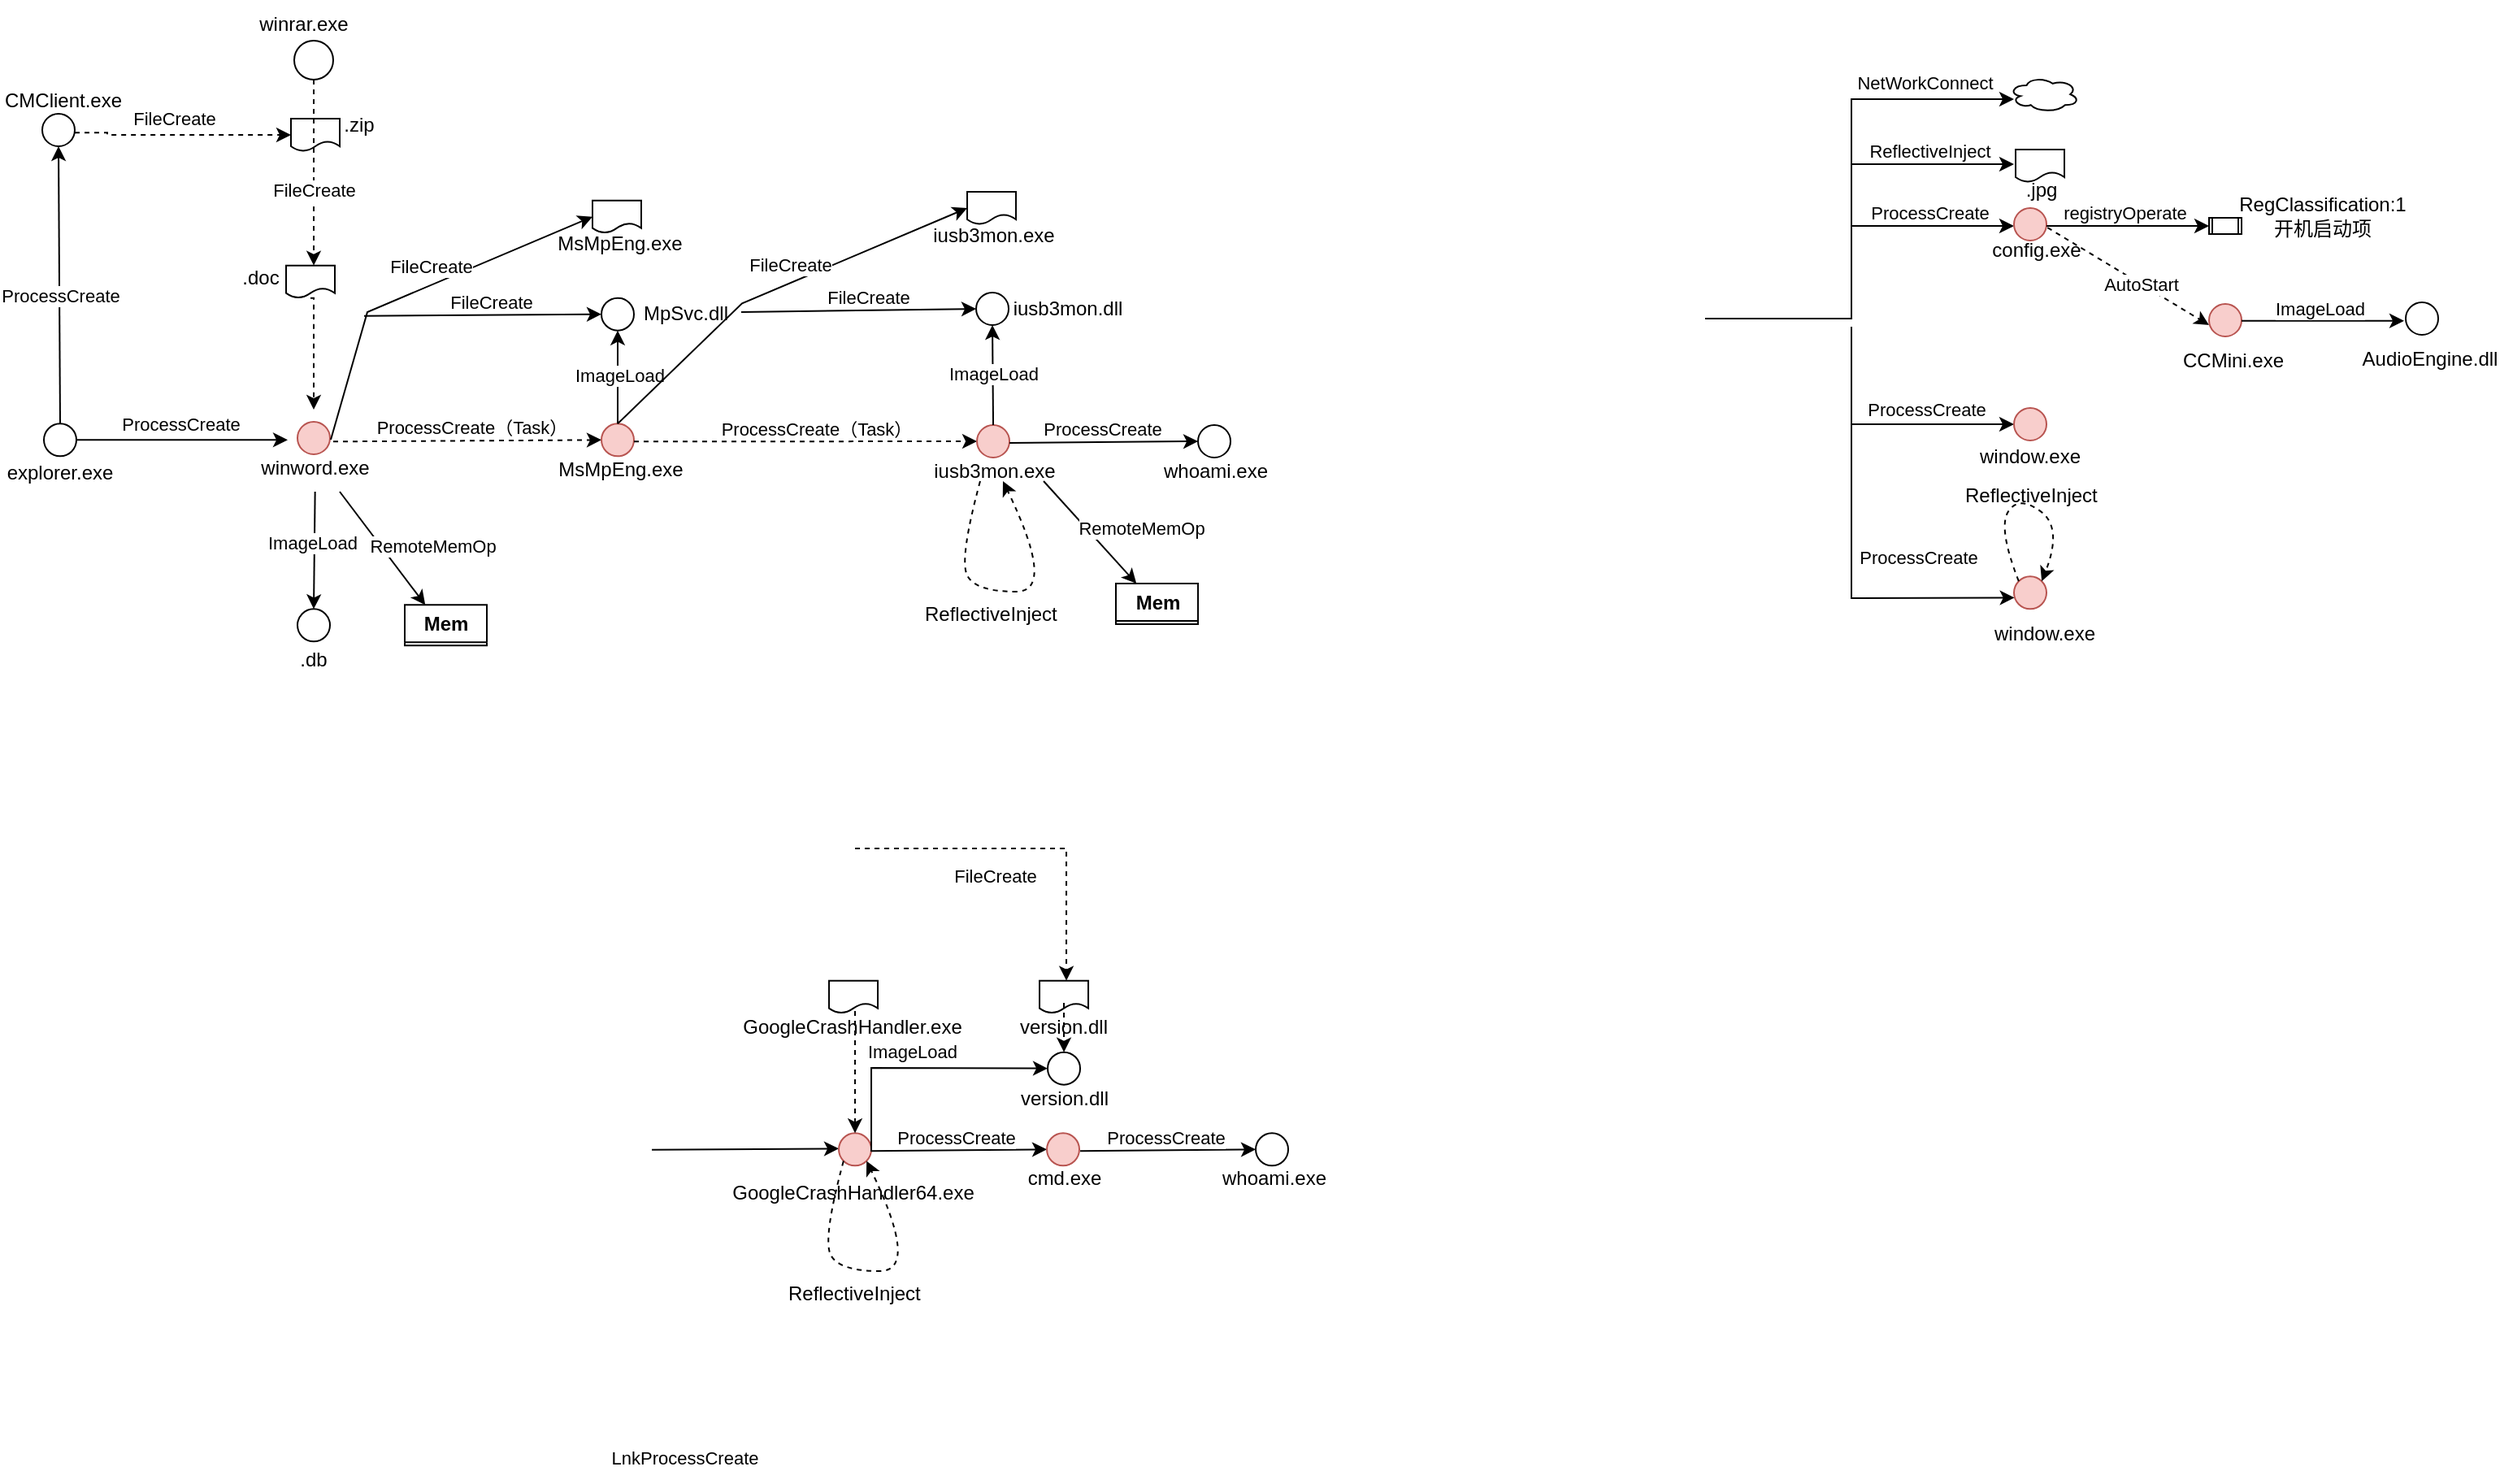 <mxfile version="24.7.8">
  <diagram name="第 1 页" id="TM_qCaVFwfWzXO-s07Fd">
    <mxGraphModel dx="1036" dy="457" grid="1" gridSize="10" guides="1" tooltips="1" connect="1" arrows="1" fold="1" page="1" pageScale="1" pageWidth="827" pageHeight="1169" math="0" shadow="0">
      <root>
        <mxCell id="0" />
        <mxCell id="1" parent="0" />
        <mxCell id="IZgogRWlO1CkMbzcWn_G-1" value="" style="ellipse;whiteSpace=wrap;html=1;aspect=fixed;" vertex="1" parent="1">
          <mxGeometry x="48" y="358.67" width="20" height="20" as="geometry" />
        </mxCell>
        <mxCell id="IZgogRWlO1CkMbzcWn_G-2" value="" style="endArrow=classic;html=1;rounded=0;exitX=1;exitY=0.5;exitDx=0;exitDy=0;" edge="1" parent="1" source="IZgogRWlO1CkMbzcWn_G-1">
          <mxGeometry width="50" height="50" relative="1" as="geometry">
            <mxPoint x="298" y="353.67" as="sourcePoint" />
            <mxPoint x="198" y="368.67" as="targetPoint" />
          </mxGeometry>
        </mxCell>
        <mxCell id="IZgogRWlO1CkMbzcWn_G-3" value="ProcessCreate" style="edgeLabel;html=1;align=center;verticalAlign=middle;resizable=0;points=[];" vertex="1" connectable="0" parent="IZgogRWlO1CkMbzcWn_G-2">
          <mxGeometry x="-0.16" y="3" relative="1" as="geometry">
            <mxPoint x="9" y="-7" as="offset" />
          </mxGeometry>
        </mxCell>
        <mxCell id="IZgogRWlO1CkMbzcWn_G-4" value="" style="endArrow=classic;html=1;rounded=0;entryX=0;entryY=0.5;entryDx=0;entryDy=0;" edge="1" parent="1" target="IZgogRWlO1CkMbzcWn_G-7">
          <mxGeometry width="50" height="50" relative="1" as="geometry">
            <mxPoint x="1160" y="299" as="sourcePoint" />
            <mxPoint x="1208" y="449" as="targetPoint" />
            <Array as="points">
              <mxPoint x="1160" y="359" />
            </Array>
          </mxGeometry>
        </mxCell>
        <mxCell id="IZgogRWlO1CkMbzcWn_G-5" value="ProcessCreate" style="edgeLabel;html=1;align=center;verticalAlign=middle;resizable=0;points=[];" vertex="1" connectable="0" parent="IZgogRWlO1CkMbzcWn_G-4">
          <mxGeometry x="-0.16" y="3" relative="1" as="geometry">
            <mxPoint x="39" y="-6" as="offset" />
          </mxGeometry>
        </mxCell>
        <mxCell id="IZgogRWlO1CkMbzcWn_G-6" value="explorer.exe" style="text;strokeColor=none;align=center;fillColor=none;html=1;verticalAlign=middle;whiteSpace=wrap;rounded=0;" vertex="1" parent="1">
          <mxGeometry x="28" y="373.67" width="60" height="30" as="geometry" />
        </mxCell>
        <mxCell id="IZgogRWlO1CkMbzcWn_G-7" value="" style="ellipse;whiteSpace=wrap;html=1;aspect=fixed;fillColor=#f8cecc;strokeColor=#b85450;" vertex="1" parent="1">
          <mxGeometry x="1260" y="349" width="20" height="20" as="geometry" />
        </mxCell>
        <mxCell id="IZgogRWlO1CkMbzcWn_G-8" value="window.exe" style="text;strokeColor=none;align=center;fillColor=none;html=1;verticalAlign=middle;whiteSpace=wrap;rounded=0;" vertex="1" parent="1">
          <mxGeometry x="1240" y="364" width="60" height="30" as="geometry" />
        </mxCell>
        <mxCell id="IZgogRWlO1CkMbzcWn_G-9" value="" style="endArrow=classic;html=1;rounded=0;exitX=0.5;exitY=0;exitDx=0;exitDy=0;entryX=0.5;entryY=1;entryDx=0;entryDy=0;" edge="1" parent="1" source="IZgogRWlO1CkMbzcWn_G-1" target="IZgogRWlO1CkMbzcWn_G-11">
          <mxGeometry width="50" height="50" relative="1" as="geometry">
            <mxPoint x="57" y="274.17" as="sourcePoint" />
            <mxPoint x="57" y="190" as="targetPoint" />
          </mxGeometry>
        </mxCell>
        <mxCell id="IZgogRWlO1CkMbzcWn_G-10" value="ProcessCreate" style="edgeLabel;html=1;align=center;verticalAlign=middle;resizable=0;points=[];" vertex="1" connectable="0" parent="IZgogRWlO1CkMbzcWn_G-9">
          <mxGeometry x="-0.16" y="3" relative="1" as="geometry">
            <mxPoint x="3" y="-7" as="offset" />
          </mxGeometry>
        </mxCell>
        <mxCell id="IZgogRWlO1CkMbzcWn_G-11" value="" style="ellipse;whiteSpace=wrap;html=1;aspect=fixed;" vertex="1" parent="1">
          <mxGeometry x="47" y="168" width="20" height="20" as="geometry" />
        </mxCell>
        <mxCell id="IZgogRWlO1CkMbzcWn_G-12" value="CMClient.exe" style="text;strokeColor=none;align=center;fillColor=none;html=1;verticalAlign=middle;whiteSpace=wrap;rounded=0;" vertex="1" parent="1">
          <mxGeometry x="30" y="145" width="60" height="30" as="geometry" />
        </mxCell>
        <mxCell id="IZgogRWlO1CkMbzcWn_G-13" value="" style="endArrow=classic;html=1;rounded=0;exitX=1;exitY=0.5;exitDx=0;exitDy=0;edgeStyle=elbowEdgeStyle;dashed=1;entryX=0;entryY=0.5;entryDx=0;entryDy=0;" edge="1" parent="1" target="IZgogRWlO1CkMbzcWn_G-15">
          <mxGeometry width="50" height="50" relative="1" as="geometry">
            <mxPoint x="67" y="179.58" as="sourcePoint" />
            <mxPoint x="117" y="120" as="targetPoint" />
            <Array as="points">
              <mxPoint x="87" y="180" />
            </Array>
          </mxGeometry>
        </mxCell>
        <mxCell id="IZgogRWlO1CkMbzcWn_G-14" value="FileCreate" style="edgeLabel;html=1;align=center;verticalAlign=middle;resizable=0;points=[];" vertex="1" connectable="0" parent="IZgogRWlO1CkMbzcWn_G-13">
          <mxGeometry x="-0.16" y="3" relative="1" as="geometry">
            <mxPoint x="6" y="-7" as="offset" />
          </mxGeometry>
        </mxCell>
        <mxCell id="IZgogRWlO1CkMbzcWn_G-15" value="" style="shape=document;whiteSpace=wrap;html=1;boundedLbl=1;" vertex="1" parent="1">
          <mxGeometry x="200" y="171" width="30" height="20" as="geometry" />
        </mxCell>
        <mxCell id="IZgogRWlO1CkMbzcWn_G-16" value=".zip" style="text;strokeColor=none;align=center;fillColor=none;html=1;verticalAlign=middle;whiteSpace=wrap;rounded=0;" vertex="1" parent="1">
          <mxGeometry x="212" y="160" width="60" height="30" as="geometry" />
        </mxCell>
        <mxCell id="IZgogRWlO1CkMbzcWn_G-17" value="" style="endArrow=classic;html=1;rounded=0;exitX=0.5;exitY=1;exitDx=0;exitDy=0;edgeStyle=elbowEdgeStyle;dashed=1;" edge="1" parent="1" source="IZgogRWlO1CkMbzcWn_G-77">
          <mxGeometry width="50" height="50" relative="1" as="geometry">
            <mxPoint x="148.34" y="194.66" as="sourcePoint" />
            <mxPoint x="214" y="350" as="targetPoint" />
            <Array as="points">
              <mxPoint x="214" y="212" />
            </Array>
          </mxGeometry>
        </mxCell>
        <mxCell id="IZgogRWlO1CkMbzcWn_G-18" value="" style="ellipse;whiteSpace=wrap;html=1;aspect=fixed;" vertex="1" parent="1">
          <mxGeometry x="202" y="123" width="24" height="24" as="geometry" />
        </mxCell>
        <mxCell id="IZgogRWlO1CkMbzcWn_G-19" value="winrar.exe" style="text;strokeColor=none;align=center;fillColor=none;html=1;verticalAlign=middle;whiteSpace=wrap;rounded=0;" vertex="1" parent="1">
          <mxGeometry x="178" y="98" width="60" height="30" as="geometry" />
        </mxCell>
        <mxCell id="IZgogRWlO1CkMbzcWn_G-20" value="" style="endArrow=classic;html=1;rounded=0;entryX=0.339;entryY=-0.066;entryDx=0;entryDy=0;entryPerimeter=0;" edge="1" parent="1">
          <mxGeometry width="50" height="50" relative="1" as="geometry">
            <mxPoint x="1160" y="359" as="sourcePoint" />
            <mxPoint x="1260.34" y="465.69" as="targetPoint" />
            <Array as="points">
              <mxPoint x="1160" y="466" />
            </Array>
          </mxGeometry>
        </mxCell>
        <mxCell id="IZgogRWlO1CkMbzcWn_G-21" value="ProcessCreate" style="edgeLabel;html=1;align=center;verticalAlign=middle;resizable=0;points=[];" vertex="1" connectable="0" parent="IZgogRWlO1CkMbzcWn_G-20">
          <mxGeometry x="-0.16" y="3" relative="1" as="geometry">
            <mxPoint x="38" y="-5" as="offset" />
          </mxGeometry>
        </mxCell>
        <mxCell id="IZgogRWlO1CkMbzcWn_G-22" value="" style="endArrow=classic;html=1;rounded=0;exitX=1;exitY=0.5;exitDx=0;exitDy=0;" edge="1" parent="1">
          <mxGeometry width="50" height="50" relative="1" as="geometry">
            <mxPoint x="1070" y="294" as="sourcePoint" />
            <mxPoint x="1260" y="159" as="targetPoint" />
            <Array as="points">
              <mxPoint x="1160" y="294" />
              <mxPoint x="1160" y="159" />
            </Array>
          </mxGeometry>
        </mxCell>
        <mxCell id="IZgogRWlO1CkMbzcWn_G-23" value="NetWorkConnect" style="edgeLabel;html=1;align=center;verticalAlign=middle;resizable=0;points=[];" vertex="1" connectable="0" parent="IZgogRWlO1CkMbzcWn_G-22">
          <mxGeometry x="0.083" y="3" relative="1" as="geometry">
            <mxPoint x="48" y="-59" as="offset" />
          </mxGeometry>
        </mxCell>
        <mxCell id="IZgogRWlO1CkMbzcWn_G-24" value="" style="ellipse;shape=cloud;whiteSpace=wrap;html=1;" vertex="1" parent="1">
          <mxGeometry x="1257" y="145" width="43" height="22" as="geometry" />
        </mxCell>
        <mxCell id="IZgogRWlO1CkMbzcWn_G-25" value="" style="endArrow=classic;html=1;rounded=0;" edge="1" parent="1">
          <mxGeometry width="50" height="50" relative="1" as="geometry">
            <mxPoint x="1160" y="199" as="sourcePoint" />
            <mxPoint x="1260" y="199" as="targetPoint" />
          </mxGeometry>
        </mxCell>
        <mxCell id="IZgogRWlO1CkMbzcWn_G-26" value="ReflectiveInject" style="edgeLabel;html=1;align=center;verticalAlign=middle;resizable=0;points=[];" vertex="1" connectable="0" parent="IZgogRWlO1CkMbzcWn_G-25">
          <mxGeometry x="0.152" y="-2" relative="1" as="geometry">
            <mxPoint x="-10" y="-10" as="offset" />
          </mxGeometry>
        </mxCell>
        <mxCell id="IZgogRWlO1CkMbzcWn_G-27" value="" style="shape=document;whiteSpace=wrap;html=1;boundedLbl=1;" vertex="1" parent="1">
          <mxGeometry x="1261" y="190" width="30" height="20" as="geometry" />
        </mxCell>
        <mxCell id="IZgogRWlO1CkMbzcWn_G-28" value=".jpg" style="text;strokeColor=none;align=center;fillColor=none;html=1;verticalAlign=middle;whiteSpace=wrap;rounded=0;" vertex="1" parent="1">
          <mxGeometry x="1247" y="200" width="60" height="30" as="geometry" />
        </mxCell>
        <mxCell id="IZgogRWlO1CkMbzcWn_G-29" value="" style="endArrow=classic;html=1;rounded=0;" edge="1" parent="1">
          <mxGeometry width="50" height="50" relative="1" as="geometry">
            <mxPoint x="1160" y="237" as="sourcePoint" />
            <mxPoint x="1260" y="237" as="targetPoint" />
          </mxGeometry>
        </mxCell>
        <mxCell id="IZgogRWlO1CkMbzcWn_G-30" value="ProcessCreate" style="edgeLabel;html=1;align=center;verticalAlign=middle;resizable=0;points=[];" vertex="1" connectable="0" parent="IZgogRWlO1CkMbzcWn_G-29">
          <mxGeometry x="0.152" y="-2" relative="1" as="geometry">
            <mxPoint x="-10" y="-10" as="offset" />
          </mxGeometry>
        </mxCell>
        <mxCell id="IZgogRWlO1CkMbzcWn_G-31" value="config.exe" style="text;strokeColor=none;align=center;fillColor=none;html=1;verticalAlign=middle;whiteSpace=wrap;rounded=0;" vertex="1" parent="1">
          <mxGeometry x="1244" y="237" width="60" height="30" as="geometry" />
        </mxCell>
        <mxCell id="IZgogRWlO1CkMbzcWn_G-32" value="" style="ellipse;whiteSpace=wrap;html=1;aspect=fixed;fillColor=#f8cecc;strokeColor=#b85450;" vertex="1" parent="1">
          <mxGeometry x="1260" y="226" width="20" height="20" as="geometry" />
        </mxCell>
        <mxCell id="IZgogRWlO1CkMbzcWn_G-33" value="" style="endArrow=classic;html=1;rounded=0;" edge="1" parent="1">
          <mxGeometry width="50" height="50" relative="1" as="geometry">
            <mxPoint x="1280" y="237" as="sourcePoint" />
            <mxPoint x="1380" y="237" as="targetPoint" />
          </mxGeometry>
        </mxCell>
        <mxCell id="IZgogRWlO1CkMbzcWn_G-34" value="registryOperate" style="edgeLabel;html=1;align=center;verticalAlign=middle;resizable=0;points=[];" vertex="1" connectable="0" parent="IZgogRWlO1CkMbzcWn_G-33">
          <mxGeometry x="0.152" y="-2" relative="1" as="geometry">
            <mxPoint x="-10" y="-10" as="offset" />
          </mxGeometry>
        </mxCell>
        <mxCell id="IZgogRWlO1CkMbzcWn_G-35" value="RegClassification:1&lt;br&gt;开机启动项" style="text;strokeColor=none;align=center;fillColor=none;html=1;verticalAlign=middle;whiteSpace=wrap;rounded=0;" vertex="1" parent="1">
          <mxGeometry x="1412" y="216" width="76" height="30" as="geometry" />
        </mxCell>
        <mxCell id="IZgogRWlO1CkMbzcWn_G-36" value="" style="shape=process;whiteSpace=wrap;html=1;backgroundOutline=1;" vertex="1" parent="1">
          <mxGeometry x="1380" y="232" width="20" height="10" as="geometry" />
        </mxCell>
        <mxCell id="IZgogRWlO1CkMbzcWn_G-37" value="" style="endArrow=classic;html=1;rounded=0;exitX=0.611;exitY=0.035;exitDx=0;exitDy=0;exitPerimeter=0;dashed=1;" edge="1" parent="1" source="IZgogRWlO1CkMbzcWn_G-31">
          <mxGeometry width="50" height="50" relative="1" as="geometry">
            <mxPoint x="1280" y="298" as="sourcePoint" />
            <mxPoint x="1380" y="298" as="targetPoint" />
          </mxGeometry>
        </mxCell>
        <mxCell id="IZgogRWlO1CkMbzcWn_G-38" value="AutoStart" style="edgeLabel;html=1;align=center;verticalAlign=middle;resizable=0;points=[];" vertex="1" connectable="0" parent="IZgogRWlO1CkMbzcWn_G-37">
          <mxGeometry x="0.152" y="-2" relative="1" as="geometry">
            <mxPoint x="1" y="-2" as="offset" />
          </mxGeometry>
        </mxCell>
        <mxCell id="IZgogRWlO1CkMbzcWn_G-39" value="CCMini.exe" style="text;strokeColor=none;align=center;fillColor=none;html=1;verticalAlign=middle;whiteSpace=wrap;rounded=0;" vertex="1" parent="1">
          <mxGeometry x="1357" y="305" width="76" height="30" as="geometry" />
        </mxCell>
        <mxCell id="IZgogRWlO1CkMbzcWn_G-40" value="" style="ellipse;whiteSpace=wrap;html=1;aspect=fixed;fillColor=#f8cecc;strokeColor=#b85450;" vertex="1" parent="1">
          <mxGeometry x="1380" y="285" width="20" height="20" as="geometry" />
        </mxCell>
        <mxCell id="IZgogRWlO1CkMbzcWn_G-41" value="" style="endArrow=classic;html=1;rounded=0;" edge="1" parent="1">
          <mxGeometry width="50" height="50" relative="1" as="geometry">
            <mxPoint x="1400" y="295.43" as="sourcePoint" />
            <mxPoint x="1500" y="295.43" as="targetPoint" />
          </mxGeometry>
        </mxCell>
        <mxCell id="IZgogRWlO1CkMbzcWn_G-42" value="ImageLoad" style="edgeLabel;html=1;align=center;verticalAlign=middle;resizable=0;points=[];" vertex="1" connectable="0" parent="IZgogRWlO1CkMbzcWn_G-41">
          <mxGeometry x="0.152" y="-2" relative="1" as="geometry">
            <mxPoint x="-10" y="-10" as="offset" />
          </mxGeometry>
        </mxCell>
        <mxCell id="IZgogRWlO1CkMbzcWn_G-43" value="AudioEngine.dll" style="text;strokeColor=none;align=center;fillColor=none;html=1;verticalAlign=middle;whiteSpace=wrap;rounded=0;" vertex="1" parent="1">
          <mxGeometry x="1478" y="304" width="76" height="30" as="geometry" />
        </mxCell>
        <mxCell id="IZgogRWlO1CkMbzcWn_G-44" value="" style="ellipse;whiteSpace=wrap;html=1;aspect=fixed;" vertex="1" parent="1">
          <mxGeometry x="1501" y="284" width="20" height="20" as="geometry" />
        </mxCell>
        <mxCell id="IZgogRWlO1CkMbzcWn_G-45" value="" style="ellipse;whiteSpace=wrap;html=1;aspect=fixed;fillColor=#f8cecc;strokeColor=#b85450;" vertex="1" parent="1">
          <mxGeometry x="1260" y="452.67" width="20" height="20" as="geometry" />
        </mxCell>
        <mxCell id="IZgogRWlO1CkMbzcWn_G-46" value="window.exe" style="text;strokeColor=none;align=center;fillColor=none;html=1;verticalAlign=middle;whiteSpace=wrap;rounded=0;" vertex="1" parent="1">
          <mxGeometry x="1248.5" y="472.67" width="60" height="30" as="geometry" />
        </mxCell>
        <mxCell id="IZgogRWlO1CkMbzcWn_G-47" value="" style="curved=1;endArrow=classic;html=1;rounded=0;exitX=0;exitY=0;exitDx=0;exitDy=0;entryX=1;entryY=0;entryDx=0;entryDy=0;dashed=1;" edge="1" parent="1" source="IZgogRWlO1CkMbzcWn_G-45" target="IZgogRWlO1CkMbzcWn_G-45">
          <mxGeometry width="50" height="50" relative="1" as="geometry">
            <mxPoint x="1230" y="412.67" as="sourcePoint" />
            <mxPoint x="1280" y="362.67" as="targetPoint" />
            <Array as="points">
              <mxPoint x="1250" y="422.67" />
              <mxPoint x="1263" y="402.67" />
              <mxPoint x="1290" y="422.67" />
            </Array>
          </mxGeometry>
        </mxCell>
        <mxCell id="IZgogRWlO1CkMbzcWn_G-48" value="ReflectiveInject" style="text;whiteSpace=wrap;" vertex="1" parent="1">
          <mxGeometry x="1228" y="388.67" width="90" height="20" as="geometry" />
        </mxCell>
        <mxCell id="IZgogRWlO1CkMbzcWn_G-49" value="" style="shape=document;whiteSpace=wrap;html=1;boundedLbl=1;" vertex="1" parent="1">
          <mxGeometry x="531.02" y="701.33" width="30" height="20" as="geometry" />
        </mxCell>
        <mxCell id="IZgogRWlO1CkMbzcWn_G-50" value="GoogleCrashHandler.exe" style="text;strokeColor=none;align=center;fillColor=none;html=1;verticalAlign=middle;whiteSpace=wrap;rounded=0;" vertex="1" parent="1">
          <mxGeometry x="497.02" y="715" width="97" height="30" as="geometry" />
        </mxCell>
        <mxCell id="IZgogRWlO1CkMbzcWn_G-51" value="" style="endArrow=classic;html=1;rounded=0;edgeStyle=elbowEdgeStyle;dashed=1;" edge="1" parent="1">
          <mxGeometry width="50" height="50" relative="1" as="geometry">
            <mxPoint x="547.02" y="620" as="sourcePoint" />
            <mxPoint x="677.02" y="701.33" as="targetPoint" />
            <Array as="points">
              <mxPoint x="677.02" y="621.33" />
            </Array>
          </mxGeometry>
        </mxCell>
        <mxCell id="IZgogRWlO1CkMbzcWn_G-52" value="FileCreate" style="edgeLabel;html=1;align=center;verticalAlign=middle;resizable=0;points=[];" vertex="1" connectable="0" parent="IZgogRWlO1CkMbzcWn_G-51">
          <mxGeometry x="-0.16" y="3" relative="1" as="geometry">
            <mxPoint x="-3" y="20" as="offset" />
          </mxGeometry>
        </mxCell>
        <mxCell id="IZgogRWlO1CkMbzcWn_G-53" value="" style="shape=document;whiteSpace=wrap;html=1;boundedLbl=1;" vertex="1" parent="1">
          <mxGeometry x="660.52" y="701.33" width="30" height="20" as="geometry" />
        </mxCell>
        <mxCell id="IZgogRWlO1CkMbzcWn_G-54" value="version.dll" style="text;strokeColor=none;align=center;fillColor=none;html=1;verticalAlign=middle;whiteSpace=wrap;rounded=0;" vertex="1" parent="1">
          <mxGeometry x="627.02" y="715" width="97" height="30" as="geometry" />
        </mxCell>
        <mxCell id="IZgogRWlO1CkMbzcWn_G-55" value="" style="endArrow=classic;html=1;rounded=0;exitX=1;exitY=0.5;exitDx=0;exitDy=0;" edge="1" parent="1">
          <mxGeometry width="50" height="50" relative="1" as="geometry">
            <mxPoint x="422.02" y="805.34" as="sourcePoint" />
            <mxPoint x="537.02" y="804.67" as="targetPoint" />
          </mxGeometry>
        </mxCell>
        <mxCell id="IZgogRWlO1CkMbzcWn_G-56" value="LnkProcessCreate" style="edgeLabel;html=1;align=center;verticalAlign=middle;resizable=0;points=[];" vertex="1" connectable="0" parent="IZgogRWlO1CkMbzcWn_G-55">
          <mxGeometry x="-0.16" y="3" relative="1" as="geometry">
            <mxPoint x="-29" y="193" as="offset" />
          </mxGeometry>
        </mxCell>
        <mxCell id="IZgogRWlO1CkMbzcWn_G-57" value="" style="ellipse;whiteSpace=wrap;html=1;aspect=fixed;fillColor=#f8cecc;strokeColor=#b85450;" vertex="1" parent="1">
          <mxGeometry x="537.02" y="795.17" width="20" height="20" as="geometry" />
        </mxCell>
        <mxCell id="IZgogRWlO1CkMbzcWn_G-58" value="" style="endArrow=classic;html=1;rounded=0;entryX=0.5;entryY=0;entryDx=0;entryDy=0;dashed=1;" edge="1" parent="1" target="IZgogRWlO1CkMbzcWn_G-57">
          <mxGeometry width="50" height="50" relative="1" as="geometry">
            <mxPoint x="547.02" y="720" as="sourcePoint" />
            <mxPoint x="687.02" y="759.5" as="targetPoint" />
          </mxGeometry>
        </mxCell>
        <mxCell id="IZgogRWlO1CkMbzcWn_G-59" value="" style="endArrow=classic;html=1;rounded=0;exitX=1;exitY=0.5;exitDx=0;exitDy=0;entryX=0;entryY=0.5;entryDx=0;entryDy=0;" edge="1" parent="1" target="IZgogRWlO1CkMbzcWn_G-61">
          <mxGeometry width="50" height="50" relative="1" as="geometry">
            <mxPoint x="557.02" y="806.5" as="sourcePoint" />
            <mxPoint x="672.02" y="805.83" as="targetPoint" />
            <Array as="points">
              <mxPoint x="557.02" y="755" />
            </Array>
          </mxGeometry>
        </mxCell>
        <mxCell id="IZgogRWlO1CkMbzcWn_G-60" value="ImageLoad" style="edgeLabel;html=1;align=center;verticalAlign=middle;resizable=0;points=[];" vertex="1" connectable="0" parent="IZgogRWlO1CkMbzcWn_G-59">
          <mxGeometry x="-0.16" y="3" relative="1" as="geometry">
            <mxPoint x="9" y="-7" as="offset" />
          </mxGeometry>
        </mxCell>
        <mxCell id="IZgogRWlO1CkMbzcWn_G-61" value="" style="ellipse;whiteSpace=wrap;html=1;aspect=fixed;" vertex="1" parent="1">
          <mxGeometry x="665.52" y="745.33" width="20" height="20" as="geometry" />
        </mxCell>
        <mxCell id="IZgogRWlO1CkMbzcWn_G-62" value="version.dll" style="text;strokeColor=none;align=center;fillColor=none;html=1;verticalAlign=middle;whiteSpace=wrap;rounded=0;" vertex="1" parent="1">
          <mxGeometry x="645.52" y="759.0" width="60" height="30" as="geometry" />
        </mxCell>
        <mxCell id="IZgogRWlO1CkMbzcWn_G-63" value="" style="endArrow=classic;html=1;rounded=0;entryX=0.5;entryY=0;entryDx=0;entryDy=0;dashed=1;exitX=0.5;exitY=0;exitDx=0;exitDy=0;" edge="1" parent="1" source="IZgogRWlO1CkMbzcWn_G-54" target="IZgogRWlO1CkMbzcWn_G-61">
          <mxGeometry width="50" height="50" relative="1" as="geometry">
            <mxPoint x="682.02" y="719.83" as="sourcePoint" />
            <mxPoint x="822.02" y="759.33" as="targetPoint" />
          </mxGeometry>
        </mxCell>
        <mxCell id="IZgogRWlO1CkMbzcWn_G-64" value="" style="endArrow=classic;html=1;rounded=0;entryX=0;entryY=0.5;entryDx=0;entryDy=0;" edge="1" parent="1" target="IZgogRWlO1CkMbzcWn_G-67">
          <mxGeometry width="50" height="50" relative="1" as="geometry">
            <mxPoint x="557.02" y="806.17" as="sourcePoint" />
            <mxPoint x="657.02" y="806.17" as="targetPoint" />
          </mxGeometry>
        </mxCell>
        <mxCell id="IZgogRWlO1CkMbzcWn_G-65" value="ProcessCreate" style="edgeLabel;html=1;align=center;verticalAlign=middle;resizable=0;points=[];" vertex="1" connectable="0" parent="IZgogRWlO1CkMbzcWn_G-64">
          <mxGeometry x="0.152" y="-2" relative="1" as="geometry">
            <mxPoint x="-10" y="-10" as="offset" />
          </mxGeometry>
        </mxCell>
        <mxCell id="IZgogRWlO1CkMbzcWn_G-66" value="cmd.exe" style="text;strokeColor=none;align=center;fillColor=none;html=1;verticalAlign=middle;whiteSpace=wrap;rounded=0;" vertex="1" parent="1">
          <mxGeometry x="646.02" y="808.17" width="60" height="30" as="geometry" />
        </mxCell>
        <mxCell id="IZgogRWlO1CkMbzcWn_G-67" value="" style="ellipse;whiteSpace=wrap;html=1;aspect=fixed;fillColor=#f8cecc;strokeColor=#b85450;" vertex="1" parent="1">
          <mxGeometry x="665.02" y="795.17" width="20" height="20" as="geometry" />
        </mxCell>
        <mxCell id="IZgogRWlO1CkMbzcWn_G-68" value="" style="endArrow=classic;html=1;rounded=0;entryX=0;entryY=0.5;entryDx=0;entryDy=0;" edge="1" parent="1" target="IZgogRWlO1CkMbzcWn_G-71">
          <mxGeometry width="50" height="50" relative="1" as="geometry">
            <mxPoint x="685.52" y="806.17" as="sourcePoint" />
            <mxPoint x="785.52" y="806.17" as="targetPoint" />
          </mxGeometry>
        </mxCell>
        <mxCell id="IZgogRWlO1CkMbzcWn_G-69" value="ProcessCreate" style="edgeLabel;html=1;align=center;verticalAlign=middle;resizable=0;points=[];" vertex="1" connectable="0" parent="IZgogRWlO1CkMbzcWn_G-68">
          <mxGeometry x="0.152" y="-2" relative="1" as="geometry">
            <mxPoint x="-10" y="-10" as="offset" />
          </mxGeometry>
        </mxCell>
        <mxCell id="IZgogRWlO1CkMbzcWn_G-70" value="whoami.exe" style="text;strokeColor=none;align=center;fillColor=none;html=1;verticalAlign=middle;whiteSpace=wrap;rounded=0;" vertex="1" parent="1">
          <mxGeometry x="774.52" y="808.17" width="60" height="30" as="geometry" />
        </mxCell>
        <mxCell id="IZgogRWlO1CkMbzcWn_G-71" value="" style="ellipse;whiteSpace=wrap;html=1;aspect=fixed;" vertex="1" parent="1">
          <mxGeometry x="793.52" y="795.17" width="20" height="20" as="geometry" />
        </mxCell>
        <mxCell id="IZgogRWlO1CkMbzcWn_G-72" value="" style="curved=1;endArrow=classic;html=1;rounded=0;exitX=0;exitY=1;exitDx=0;exitDy=0;entryX=1;entryY=1;entryDx=0;entryDy=0;dashed=1;" edge="1" parent="1" source="IZgogRWlO1CkMbzcWn_G-57" target="IZgogRWlO1CkMbzcWn_G-57">
          <mxGeometry width="50" height="50" relative="1" as="geometry">
            <mxPoint x="544.02" y="892.67" as="sourcePoint" />
            <mxPoint x="594.02" y="842.67" as="targetPoint" />
            <Array as="points">
              <mxPoint x="527.02" y="860" />
              <mxPoint x="537.02" y="880" />
              <mxPoint x="587.02" y="880" />
            </Array>
          </mxGeometry>
        </mxCell>
        <mxCell id="IZgogRWlO1CkMbzcWn_G-73" value="ReflectiveInject" style="text;whiteSpace=wrap;" vertex="1" parent="1">
          <mxGeometry x="504.02" y="880" width="90" height="20" as="geometry" />
        </mxCell>
        <mxCell id="IZgogRWlO1CkMbzcWn_G-74" value="GoogleCrashHandler64.exe" style="text;strokeColor=none;align=center;fillColor=none;html=1;verticalAlign=middle;whiteSpace=wrap;rounded=0;" vertex="1" parent="1">
          <mxGeometry x="515.52" y="817.0" width="60" height="30" as="geometry" />
        </mxCell>
        <mxCell id="IZgogRWlO1CkMbzcWn_G-75" value="" style="endArrow=classic;html=1;rounded=0;exitX=0.5;exitY=1;exitDx=0;exitDy=0;edgeStyle=elbowEdgeStyle;dashed=1;" edge="1" parent="1" source="IZgogRWlO1CkMbzcWn_G-18" target="IZgogRWlO1CkMbzcWn_G-77">
          <mxGeometry width="50" height="50" relative="1" as="geometry">
            <mxPoint x="214" y="147" as="sourcePoint" />
            <mxPoint x="214" y="350" as="targetPoint" />
            <Array as="points" />
          </mxGeometry>
        </mxCell>
        <mxCell id="IZgogRWlO1CkMbzcWn_G-76" value="FileCreate" style="edgeLabel;html=1;align=center;verticalAlign=middle;resizable=0;points=[];" vertex="1" connectable="0" parent="IZgogRWlO1CkMbzcWn_G-75">
          <mxGeometry x="-0.16" y="3" relative="1" as="geometry">
            <mxPoint x="-3" y="20" as="offset" />
          </mxGeometry>
        </mxCell>
        <mxCell id="IZgogRWlO1CkMbzcWn_G-77" value="" style="shape=document;whiteSpace=wrap;html=1;boundedLbl=1;" vertex="1" parent="1">
          <mxGeometry x="197" y="261.33" width="30" height="20" as="geometry" />
        </mxCell>
        <mxCell id="IZgogRWlO1CkMbzcWn_G-78" value=".doc" style="text;strokeColor=none;align=center;fillColor=none;html=1;verticalAlign=middle;whiteSpace=wrap;rounded=0;" vertex="1" parent="1">
          <mxGeometry x="149" y="256.33" width="65" height="26" as="geometry" />
        </mxCell>
        <mxCell id="IZgogRWlO1CkMbzcWn_G-79" value="winword.exe" style="text;strokeColor=none;align=center;fillColor=none;html=1;verticalAlign=middle;whiteSpace=wrap;rounded=0;" vertex="1" parent="1">
          <mxGeometry x="185" y="370.5" width="60" height="30" as="geometry" />
        </mxCell>
        <mxCell id="IZgogRWlO1CkMbzcWn_G-80" value="" style="ellipse;whiteSpace=wrap;html=1;aspect=fixed;fillColor=#f8cecc;strokeColor=#b85450;" vertex="1" parent="1">
          <mxGeometry x="204" y="357.5" width="20" height="20" as="geometry" />
        </mxCell>
        <mxCell id="IZgogRWlO1CkMbzcWn_G-81" value="" style="endArrow=classic;html=1;rounded=0;entryX=0;entryY=0.5;entryDx=0;entryDy=0;" edge="1" parent="1" target="IZgogRWlO1CkMbzcWn_G-83">
          <mxGeometry width="50" height="50" relative="1" as="geometry">
            <mxPoint x="224.5" y="368.5" as="sourcePoint" />
            <mxPoint x="333" y="367.33" as="targetPoint" />
            <Array as="points">
              <mxPoint x="247" y="290" />
            </Array>
          </mxGeometry>
        </mxCell>
        <mxCell id="IZgogRWlO1CkMbzcWn_G-82" value="FileCreate" style="edgeLabel;html=1;align=center;verticalAlign=middle;resizable=0;points=[];" vertex="1" connectable="0" parent="IZgogRWlO1CkMbzcWn_G-81">
          <mxGeometry x="0.152" y="-2" relative="1" as="geometry">
            <mxPoint x="-10" y="-10" as="offset" />
          </mxGeometry>
        </mxCell>
        <mxCell id="IZgogRWlO1CkMbzcWn_G-83" value="" style="shape=document;whiteSpace=wrap;html=1;boundedLbl=1;" vertex="1" parent="1">
          <mxGeometry x="385.5" y="221.33" width="30" height="20" as="geometry" />
        </mxCell>
        <mxCell id="IZgogRWlO1CkMbzcWn_G-84" value="MsMpEng.exe" style="text;strokeColor=none;align=center;fillColor=none;html=1;verticalAlign=middle;whiteSpace=wrap;rounded=0;" vertex="1" parent="1">
          <mxGeometry x="369.5" y="235.33" width="65" height="26" as="geometry" />
        </mxCell>
        <mxCell id="IZgogRWlO1CkMbzcWn_G-85" value="" style="endArrow=classic;html=1;rounded=0;entryX=0;entryY=0.5;entryDx=0;entryDy=0;dashed=1;" edge="1" parent="1" target="IZgogRWlO1CkMbzcWn_G-87">
          <mxGeometry width="50" height="50" relative="1" as="geometry">
            <mxPoint x="226" y="369.67" as="sourcePoint" />
            <mxPoint x="326" y="369.67" as="targetPoint" />
          </mxGeometry>
        </mxCell>
        <mxCell id="IZgogRWlO1CkMbzcWn_G-86" value="ProcessCreate（Task）" style="edgeLabel;html=1;align=center;verticalAlign=middle;resizable=0;points=[];" vertex="1" connectable="0" parent="IZgogRWlO1CkMbzcWn_G-85">
          <mxGeometry x="0.152" y="-2" relative="1" as="geometry">
            <mxPoint x="-10" y="-10" as="offset" />
          </mxGeometry>
        </mxCell>
        <mxCell id="IZgogRWlO1CkMbzcWn_G-87" value="" style="ellipse;whiteSpace=wrap;html=1;aspect=fixed;fillColor=#f8cecc;strokeColor=#b85450;" vertex="1" parent="1">
          <mxGeometry x="391" y="358.67" width="20" height="20" as="geometry" />
        </mxCell>
        <mxCell id="IZgogRWlO1CkMbzcWn_G-88" value="MsMpEng.exe" style="text;strokeColor=none;align=center;fillColor=none;html=1;verticalAlign=middle;whiteSpace=wrap;rounded=0;" vertex="1" parent="1">
          <mxGeometry x="373" y="371.67" width="60" height="30" as="geometry" />
        </mxCell>
        <mxCell id="IZgogRWlO1CkMbzcWn_G-89" value="" style="endArrow=classic;html=1;rounded=0;entryX=0;entryY=0.5;entryDx=0;entryDy=0;dashed=1;" edge="1" parent="1" target="IZgogRWlO1CkMbzcWn_G-91">
          <mxGeometry width="50" height="50" relative="1" as="geometry">
            <mxPoint x="411" y="369.67" as="sourcePoint" />
            <mxPoint x="511" y="369.67" as="targetPoint" />
          </mxGeometry>
        </mxCell>
        <mxCell id="IZgogRWlO1CkMbzcWn_G-90" value="ProcessCreate（Task）" style="edgeLabel;html=1;align=center;verticalAlign=middle;resizable=0;points=[];" vertex="1" connectable="0" parent="IZgogRWlO1CkMbzcWn_G-89">
          <mxGeometry x="0.152" y="-2" relative="1" as="geometry">
            <mxPoint x="-10" y="-10" as="offset" />
          </mxGeometry>
        </mxCell>
        <mxCell id="IZgogRWlO1CkMbzcWn_G-91" value="" style="ellipse;whiteSpace=wrap;html=1;aspect=fixed;fillColor=#f8cecc;strokeColor=#b85450;" vertex="1" parent="1">
          <mxGeometry x="622.02" y="359.5" width="20" height="20" as="geometry" />
        </mxCell>
        <mxCell id="IZgogRWlO1CkMbzcWn_G-92" value="iusb3mon.exe" style="text;strokeColor=none;align=center;fillColor=none;html=1;verticalAlign=middle;whiteSpace=wrap;rounded=0;" vertex="1" parent="1">
          <mxGeometry x="603.02" y="372.5" width="60" height="30" as="geometry" />
        </mxCell>
        <mxCell id="IZgogRWlO1CkMbzcWn_G-93" value="" style="endArrow=classic;html=1;rounded=0;entryX=0;entryY=0.5;entryDx=0;entryDy=0;" edge="1" parent="1" target="IZgogRWlO1CkMbzcWn_G-95">
          <mxGeometry width="50" height="50" relative="1" as="geometry">
            <mxPoint x="642.02" y="370.5" as="sourcePoint" />
            <mxPoint x="742.02" y="370.5" as="targetPoint" />
          </mxGeometry>
        </mxCell>
        <mxCell id="IZgogRWlO1CkMbzcWn_G-94" value="ProcessCreate" style="edgeLabel;html=1;align=center;verticalAlign=middle;resizable=0;points=[];" vertex="1" connectable="0" parent="IZgogRWlO1CkMbzcWn_G-93">
          <mxGeometry x="0.152" y="-2" relative="1" as="geometry">
            <mxPoint x="-10" y="-10" as="offset" />
          </mxGeometry>
        </mxCell>
        <mxCell id="IZgogRWlO1CkMbzcWn_G-95" value="" style="ellipse;whiteSpace=wrap;html=1;aspect=fixed;" vertex="1" parent="1">
          <mxGeometry x="758.02" y="359.5" width="20" height="20" as="geometry" />
        </mxCell>
        <mxCell id="IZgogRWlO1CkMbzcWn_G-96" value="whoami.exe" style="text;strokeColor=none;align=center;fillColor=none;html=1;verticalAlign=middle;whiteSpace=wrap;rounded=0;" vertex="1" parent="1">
          <mxGeometry x="739.02" y="372.5" width="60" height="30" as="geometry" />
        </mxCell>
        <mxCell id="IZgogRWlO1CkMbzcWn_G-102" value="" style="endArrow=classic;html=1;rounded=0;entryX=0;entryY=0.5;entryDx=0;entryDy=0;" edge="1" parent="1" target="IZgogRWlO1CkMbzcWn_G-104">
          <mxGeometry width="50" height="50" relative="1" as="geometry">
            <mxPoint x="245" y="292.33" as="sourcePoint" />
            <mxPoint x="345" y="292.33" as="targetPoint" />
          </mxGeometry>
        </mxCell>
        <mxCell id="IZgogRWlO1CkMbzcWn_G-103" value="FileCreate" style="edgeLabel;html=1;align=center;verticalAlign=middle;resizable=0;points=[];" vertex="1" connectable="0" parent="IZgogRWlO1CkMbzcWn_G-102">
          <mxGeometry x="0.152" y="-2" relative="1" as="geometry">
            <mxPoint x="-6" y="-10" as="offset" />
          </mxGeometry>
        </mxCell>
        <mxCell id="IZgogRWlO1CkMbzcWn_G-104" value="" style="ellipse;whiteSpace=wrap;html=1;aspect=fixed;" vertex="1" parent="1">
          <mxGeometry x="391" y="281.33" width="20" height="20" as="geometry" />
        </mxCell>
        <mxCell id="IZgogRWlO1CkMbzcWn_G-105" value="MpSvc.dll" style="text;strokeColor=none;align=center;fillColor=none;html=1;verticalAlign=middle;whiteSpace=wrap;rounded=0;" vertex="1" parent="1">
          <mxGeometry x="413" y="276.33" width="60" height="30" as="geometry" />
        </mxCell>
        <mxCell id="IZgogRWlO1CkMbzcWn_G-106" value="" style="endArrow=classic;html=1;rounded=0;exitX=0.5;exitY=0;exitDx=0;exitDy=0;entryX=0.5;entryY=1;entryDx=0;entryDy=0;" edge="1" parent="1" source="IZgogRWlO1CkMbzcWn_G-87" target="IZgogRWlO1CkMbzcWn_G-104">
          <mxGeometry width="50" height="50" relative="1" as="geometry">
            <mxPoint x="297" y="270" as="sourcePoint" />
            <mxPoint x="347" y="220" as="targetPoint" />
          </mxGeometry>
        </mxCell>
        <mxCell id="IZgogRWlO1CkMbzcWn_G-107" value="ImageLoad" style="edgeLabel;html=1;align=center;verticalAlign=middle;resizable=0;points=[];" vertex="1" connectable="0" parent="IZgogRWlO1CkMbzcWn_G-106">
          <mxGeometry x="0.035" y="-1" relative="1" as="geometry">
            <mxPoint as="offset" />
          </mxGeometry>
        </mxCell>
        <mxCell id="IZgogRWlO1CkMbzcWn_G-108" value="" style="endArrow=classic;html=1;rounded=0;entryX=0;entryY=0.5;entryDx=0;entryDy=0;exitX=0.5;exitY=0;exitDx=0;exitDy=0;" edge="1" parent="1" target="IZgogRWlO1CkMbzcWn_G-110" source="IZgogRWlO1CkMbzcWn_G-87">
          <mxGeometry width="50" height="50" relative="1" as="geometry">
            <mxPoint x="455.02" y="363.17" as="sourcePoint" />
            <mxPoint x="563.52" y="362.0" as="targetPoint" />
            <Array as="points">
              <mxPoint x="477.52" y="284.67" />
            </Array>
          </mxGeometry>
        </mxCell>
        <mxCell id="IZgogRWlO1CkMbzcWn_G-109" value="FileCreate" style="edgeLabel;html=1;align=center;verticalAlign=middle;resizable=0;points=[];" vertex="1" connectable="0" parent="IZgogRWlO1CkMbzcWn_G-108">
          <mxGeometry x="0.152" y="-2" relative="1" as="geometry">
            <mxPoint x="-10" y="-10" as="offset" />
          </mxGeometry>
        </mxCell>
        <mxCell id="IZgogRWlO1CkMbzcWn_G-110" value="" style="shape=document;whiteSpace=wrap;html=1;boundedLbl=1;" vertex="1" parent="1">
          <mxGeometry x="616.02" y="216" width="30" height="20" as="geometry" />
        </mxCell>
        <mxCell id="IZgogRWlO1CkMbzcWn_G-111" value="iusb3mon.exe" style="text;strokeColor=none;align=center;fillColor=none;html=1;verticalAlign=middle;whiteSpace=wrap;rounded=0;" vertex="1" parent="1">
          <mxGeometry x="600.02" y="230" width="65" height="26" as="geometry" />
        </mxCell>
        <mxCell id="IZgogRWlO1CkMbzcWn_G-112" value="" style="endArrow=classic;html=1;rounded=0;entryX=0;entryY=0.5;entryDx=0;entryDy=0;" edge="1" parent="1" target="IZgogRWlO1CkMbzcWn_G-114">
          <mxGeometry width="50" height="50" relative="1" as="geometry">
            <mxPoint x="477" y="290" as="sourcePoint" />
            <mxPoint x="524.52" y="287.0" as="targetPoint" />
          </mxGeometry>
        </mxCell>
        <mxCell id="IZgogRWlO1CkMbzcWn_G-113" value="FileCreate" style="edgeLabel;html=1;align=center;verticalAlign=middle;resizable=0;points=[];" vertex="1" connectable="0" parent="IZgogRWlO1CkMbzcWn_G-112">
          <mxGeometry x="0.152" y="-2" relative="1" as="geometry">
            <mxPoint x="-6" y="-10" as="offset" />
          </mxGeometry>
        </mxCell>
        <mxCell id="IZgogRWlO1CkMbzcWn_G-114" value="" style="ellipse;whiteSpace=wrap;html=1;aspect=fixed;" vertex="1" parent="1">
          <mxGeometry x="621.52" y="278.0" width="20" height="20" as="geometry" />
        </mxCell>
        <mxCell id="IZgogRWlO1CkMbzcWn_G-115" value="iusb3mon.dll" style="text;strokeColor=none;align=center;fillColor=none;html=1;verticalAlign=middle;whiteSpace=wrap;rounded=0;" vertex="1" parent="1">
          <mxGeometry x="647.52" y="273.0" width="60" height="30" as="geometry" />
        </mxCell>
        <mxCell id="IZgogRWlO1CkMbzcWn_G-118" value="" style="endArrow=classic;html=1;rounded=0;exitX=0.5;exitY=0;exitDx=0;exitDy=0;entryX=0.5;entryY=1;entryDx=0;entryDy=0;" edge="1" parent="1" source="IZgogRWlO1CkMbzcWn_G-91" target="IZgogRWlO1CkMbzcWn_G-114">
          <mxGeometry width="50" height="50" relative="1" as="geometry">
            <mxPoint x="627" y="320" as="sourcePoint" />
            <mxPoint x="677" y="270" as="targetPoint" />
          </mxGeometry>
        </mxCell>
        <mxCell id="IZgogRWlO1CkMbzcWn_G-119" value="ImageLoad" style="edgeLabel;html=1;align=center;verticalAlign=middle;resizable=0;points=[];" vertex="1" connectable="0" parent="IZgogRWlO1CkMbzcWn_G-118">
          <mxGeometry x="0.031" relative="1" as="geometry">
            <mxPoint as="offset" />
          </mxGeometry>
        </mxCell>
        <mxCell id="IZgogRWlO1CkMbzcWn_G-120" value="" style="curved=1;endArrow=classic;html=1;rounded=0;exitX=0;exitY=1;exitDx=0;exitDy=0;entryX=1;entryY=1;entryDx=0;entryDy=0;dashed=1;" edge="1" parent="1">
          <mxGeometry width="50" height="50" relative="1" as="geometry">
            <mxPoint x="624" y="394" as="sourcePoint" />
            <mxPoint x="638" y="394" as="targetPoint" />
            <Array as="points">
              <mxPoint x="611.02" y="442" />
              <mxPoint x="621.02" y="462" />
              <mxPoint x="671.02" y="462" />
            </Array>
          </mxGeometry>
        </mxCell>
        <mxCell id="IZgogRWlO1CkMbzcWn_G-121" value="ReflectiveInject" style="text;whiteSpace=wrap;" vertex="1" parent="1">
          <mxGeometry x="588.02" y="462" width="90" height="20" as="geometry" />
        </mxCell>
        <mxCell id="IZgogRWlO1CkMbzcWn_G-122" value="" style="endArrow=classic;html=1;rounded=0;entryX=0.5;entryY=0;entryDx=0;entryDy=0;" edge="1" parent="1" target="IZgogRWlO1CkMbzcWn_G-124" source="IZgogRWlO1CkMbzcWn_G-79">
          <mxGeometry width="50" height="50" relative="1" as="geometry">
            <mxPoint x="214" y="436.5" as="sourcePoint" />
            <mxPoint x="197" y="480" as="targetPoint" />
          </mxGeometry>
        </mxCell>
        <mxCell id="IZgogRWlO1CkMbzcWn_G-123" value="ImageLoad" style="edgeLabel;html=1;align=center;verticalAlign=middle;resizable=0;points=[];" vertex="1" connectable="0" parent="IZgogRWlO1CkMbzcWn_G-122">
          <mxGeometry x="0.152" y="-2" relative="1" as="geometry">
            <mxPoint y="-10" as="offset" />
          </mxGeometry>
        </mxCell>
        <mxCell id="IZgogRWlO1CkMbzcWn_G-124" value="" style="ellipse;whiteSpace=wrap;html=1;aspect=fixed;" vertex="1" parent="1">
          <mxGeometry x="204" y="472.67" width="20" height="20" as="geometry" />
        </mxCell>
        <mxCell id="IZgogRWlO1CkMbzcWn_G-125" value=".db" style="text;strokeColor=none;align=center;fillColor=none;html=1;verticalAlign=middle;whiteSpace=wrap;rounded=0;" vertex="1" parent="1">
          <mxGeometry x="184" y="488.67" width="60" height="30" as="geometry" />
        </mxCell>
        <mxCell id="IZgogRWlO1CkMbzcWn_G-131" value="Mem" style="swimlane;whiteSpace=wrap;html=1;" vertex="1" parent="1">
          <mxGeometry x="270" y="470.17" width="50.52" height="25" as="geometry" />
        </mxCell>
        <mxCell id="IZgogRWlO1CkMbzcWn_G-132" value="" style="endArrow=classic;html=1;rounded=0;entryX=0.25;entryY=0;entryDx=0;entryDy=0;exitX=0.75;exitY=1;exitDx=0;exitDy=0;" edge="1" parent="1" source="IZgogRWlO1CkMbzcWn_G-79" target="IZgogRWlO1CkMbzcWn_G-131">
          <mxGeometry width="50" height="50" relative="1" as="geometry">
            <mxPoint x="457" y="320" as="sourcePoint" />
            <mxPoint x="507" y="270" as="targetPoint" />
          </mxGeometry>
        </mxCell>
        <mxCell id="IZgogRWlO1CkMbzcWn_G-133" value="RemoteMemOp" style="edgeLabel;html=1;align=center;verticalAlign=middle;resizable=0;points=[];" vertex="1" connectable="0" parent="IZgogRWlO1CkMbzcWn_G-132">
          <mxGeometry x="0.318" y="3" relative="1" as="geometry">
            <mxPoint x="20" y="-11" as="offset" />
          </mxGeometry>
        </mxCell>
        <mxCell id="IZgogRWlO1CkMbzcWn_G-135" value="Mem" style="swimlane;whiteSpace=wrap;html=1;" vertex="1" parent="1">
          <mxGeometry x="707.5" y="457" width="50.52" height="25" as="geometry" />
        </mxCell>
        <mxCell id="IZgogRWlO1CkMbzcWn_G-136" value="" style="endArrow=classic;html=1;rounded=0;entryX=0.25;entryY=0;entryDx=0;entryDy=0;exitX=0.75;exitY=1;exitDx=0;exitDy=0;" edge="1" parent="1" target="IZgogRWlO1CkMbzcWn_G-135">
          <mxGeometry width="50" height="50" relative="1" as="geometry">
            <mxPoint x="663.02" y="394" as="sourcePoint" />
            <mxPoint x="940.02" y="263" as="targetPoint" />
          </mxGeometry>
        </mxCell>
        <mxCell id="IZgogRWlO1CkMbzcWn_G-137" value="RemoteMemOp" style="edgeLabel;html=1;align=center;verticalAlign=middle;resizable=0;points=[];" vertex="1" connectable="0" parent="IZgogRWlO1CkMbzcWn_G-136">
          <mxGeometry x="0.318" y="3" relative="1" as="geometry">
            <mxPoint x="20" y="-11" as="offset" />
          </mxGeometry>
        </mxCell>
      </root>
    </mxGraphModel>
  </diagram>
</mxfile>
